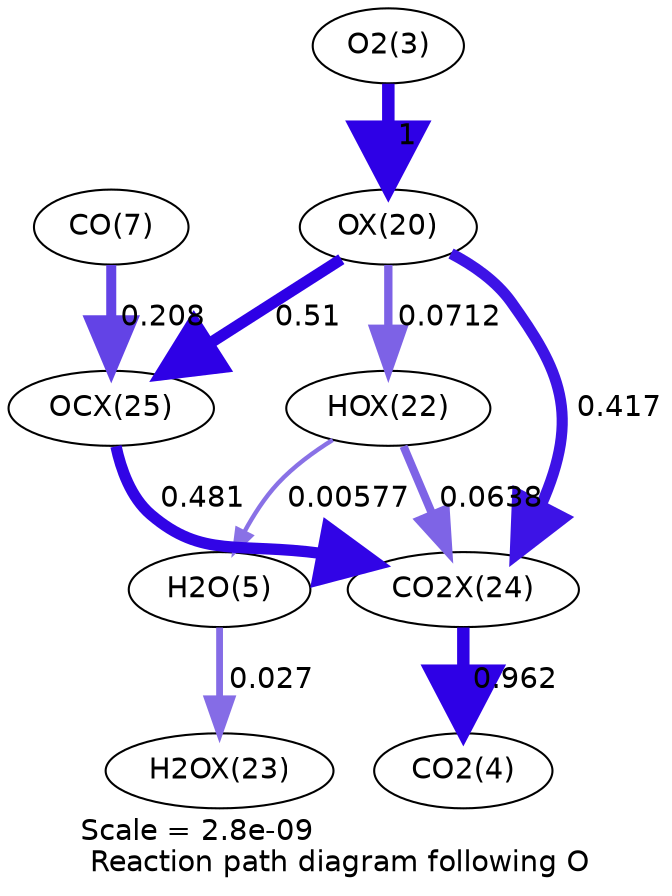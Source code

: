 digraph reaction_paths {
center=1;
s5 -> s23[fontname="Helvetica", penwidth=6, arrowsize=3, color="0.7, 1.5, 0.9"
, label=" 1"];
s23 -> s25[fontname="Helvetica", penwidth=4, arrowsize=2, color="0.7, 0.571, 0.9"
, label=" 0.0712"];
s23 -> s28[fontname="Helvetica", penwidth=5.49, arrowsize=2.75, color="0.7, 1.01, 0.9"
, label=" 0.51"];
s23 -> s27[fontname="Helvetica", penwidth=5.34, arrowsize=2.67, color="0.7, 0.917, 0.9"
, label=" 0.417"];
s25 -> s7[fontname="Helvetica", penwidth=2.11, arrowsize=1.05, color="0.7, 0.506, 0.9"
, label=" 0.00577"];
s25 -> s27[fontname="Helvetica", penwidth=3.92, arrowsize=1.96, color="0.7, 0.564, 0.9"
, label=" 0.0638"];
s7 -> s26[fontname="Helvetica", penwidth=3.27, arrowsize=1.64, color="0.7, 0.527, 0.9"
, label=" 0.027"];
s9 -> s28[fontname="Helvetica", penwidth=4.82, arrowsize=2.41, color="0.7, 0.708, 0.9"
, label=" 0.208"];
s28 -> s27[fontname="Helvetica", penwidth=5.45, arrowsize=2.72, color="0.7, 0.981, 0.9"
, label=" 0.481"];
s27 -> s6[fontname="Helvetica", penwidth=5.97, arrowsize=2.99, color="0.7, 1.46, 0.9"
, label=" 0.962"];
s5 [ fontname="Helvetica", label="O2(3)"];
s6 [ fontname="Helvetica", label="CO2(4)"];
s7 [ fontname="Helvetica", label="H2O(5)"];
s9 [ fontname="Helvetica", label="CO(7)"];
s23 [ fontname="Helvetica", label="OX(20)"];
s25 [ fontname="Helvetica", label="HOX(22)"];
s26 [ fontname="Helvetica", label="H2OX(23)"];
s27 [ fontname="Helvetica", label="CO2X(24)"];
s28 [ fontname="Helvetica", label="OCX(25)"];
 label = "Scale = 2.8e-09\l Reaction path diagram following O";
 fontname = "Helvetica";
}
